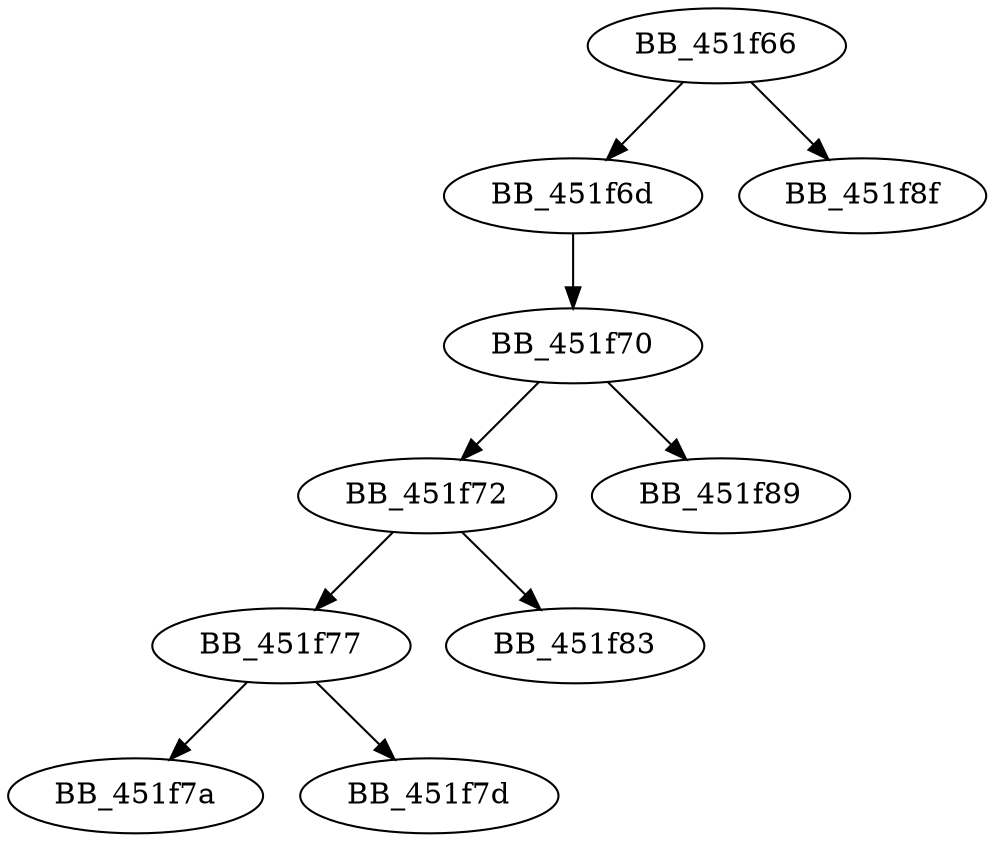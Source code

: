 DiGraph sub_451F66{
BB_451f66->BB_451f6d
BB_451f66->BB_451f8f
BB_451f6d->BB_451f70
BB_451f70->BB_451f72
BB_451f70->BB_451f89
BB_451f72->BB_451f77
BB_451f72->BB_451f83
BB_451f77->BB_451f7a
BB_451f77->BB_451f7d
}
